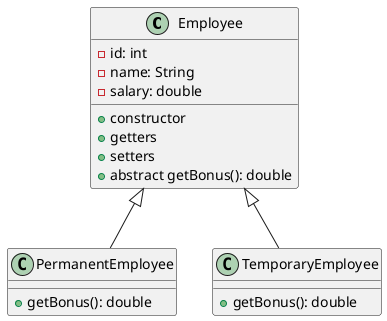 @startuml

 Employee <|-- PermanentEmployee
 Employee <|-- TemporaryEmployee


class Employee {
    - id: int
    - name: String
    - salary: double
    + {method} constructor
    + {method} getters
    + {method} setters
    + abstract getBonus(): double
}

class PermanentEmployee{
    + getBonus(): double
}

class TemporaryEmployee{
    + getBonus(): double
}
@enduml